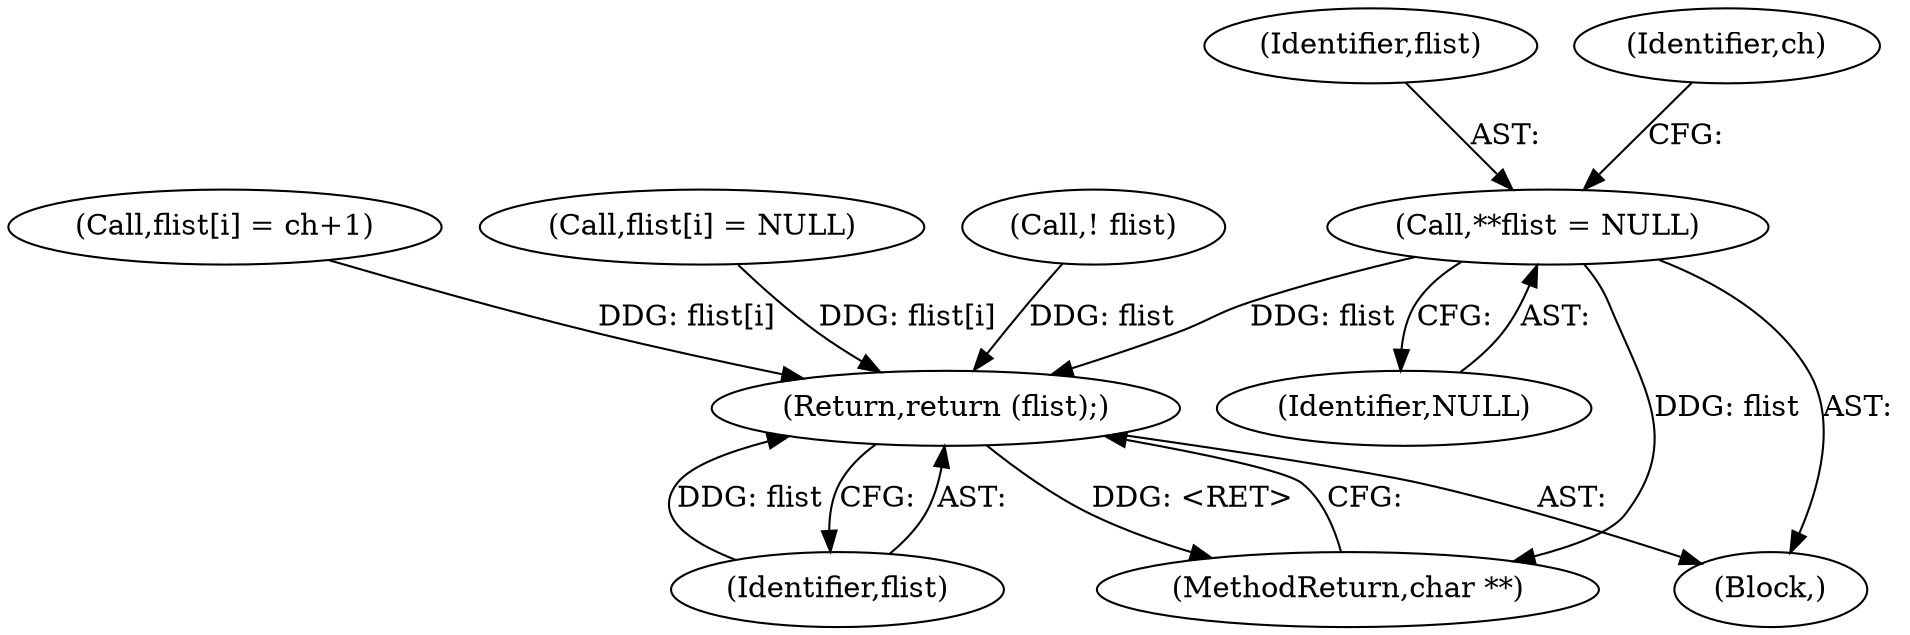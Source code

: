 digraph "0_libx11_dbf72805fd9d7b1846fe9a11b46f3994bfc27fea@pointer" {
"1000116" [label="(Call,**flist = NULL)"];
"1000274" [label="(Return,return (flist);)"];
"1000116" [label="(Call,**flist = NULL)"];
"1000109" [label="(Block,)"];
"1000117" [label="(Identifier,flist)"];
"1000239" [label="(Call,flist[i] = ch+1)"];
"1000275" [label="(Identifier,flist)"];
"1000121" [label="(Identifier,ch)"];
"1000262" [label="(Call,flist[i] = NULL)"];
"1000186" [label="(Call,! flist)"];
"1000276" [label="(MethodReturn,char **)"];
"1000274" [label="(Return,return (flist);)"];
"1000118" [label="(Identifier,NULL)"];
"1000116" -> "1000109"  [label="AST: "];
"1000116" -> "1000118"  [label="CFG: "];
"1000117" -> "1000116"  [label="AST: "];
"1000118" -> "1000116"  [label="AST: "];
"1000121" -> "1000116"  [label="CFG: "];
"1000116" -> "1000276"  [label="DDG: flist"];
"1000116" -> "1000274"  [label="DDG: flist"];
"1000274" -> "1000109"  [label="AST: "];
"1000274" -> "1000275"  [label="CFG: "];
"1000275" -> "1000274"  [label="AST: "];
"1000276" -> "1000274"  [label="CFG: "];
"1000274" -> "1000276"  [label="DDG: <RET>"];
"1000275" -> "1000274"  [label="DDG: flist"];
"1000186" -> "1000274"  [label="DDG: flist"];
"1000239" -> "1000274"  [label="DDG: flist[i]"];
"1000262" -> "1000274"  [label="DDG: flist[i]"];
}

